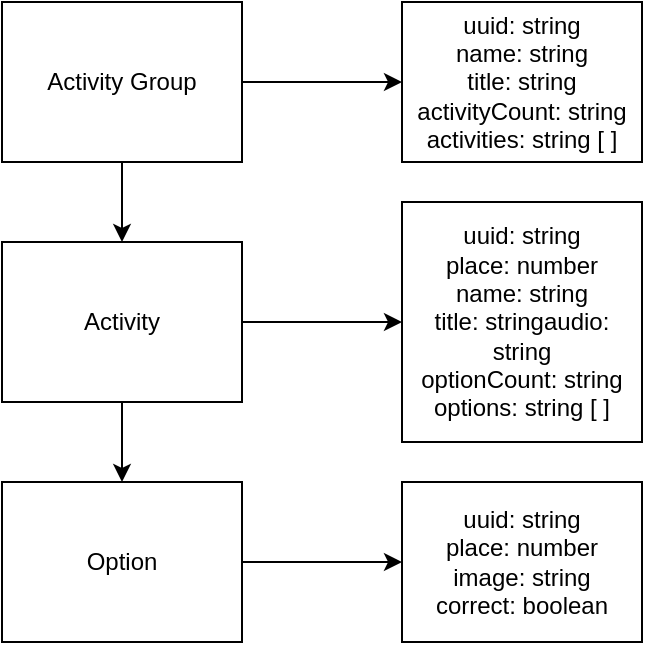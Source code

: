 <mxfile version="15.4.0" type="device" pages="3"><diagram id="gijZ09hW7Y3-so04Rwv1" name="Database"><mxGraphModel dx="1422" dy="822" grid="1" gridSize="10" guides="1" tooltips="1" connect="1" arrows="1" fold="1" page="1" pageScale="1" pageWidth="1169" pageHeight="827" math="0" shadow="0"><root><mxCell id="0"/><mxCell id="1" parent="0"/><mxCell id="Lle6tRlbUTHO6kvzckOB-5" value="" style="edgeStyle=orthogonalEdgeStyle;rounded=0;orthogonalLoop=1;jettySize=auto;html=1;" parent="1" source="Lle6tRlbUTHO6kvzckOB-1" target="Lle6tRlbUTHO6kvzckOB-4" edge="1"><mxGeometry relative="1" as="geometry"/></mxCell><mxCell id="2dVP1_TTYZVAVpl58Tkx-1" style="edgeStyle=orthogonalEdgeStyle;rounded=0;orthogonalLoop=1;jettySize=auto;html=1;exitX=0.5;exitY=1;exitDx=0;exitDy=0;entryX=0.5;entryY=0;entryDx=0;entryDy=0;" parent="1" source="Lle6tRlbUTHO6kvzckOB-1" target="Lle6tRlbUTHO6kvzckOB-2" edge="1"><mxGeometry relative="1" as="geometry"/></mxCell><mxCell id="Lle6tRlbUTHO6kvzckOB-1" value="Activity Group" style="rounded=0;whiteSpace=wrap;html=1;" parent="1" vertex="1"><mxGeometry x="80" y="40" width="120" height="80" as="geometry"/></mxCell><mxCell id="Lle6tRlbUTHO6kvzckOB-7" value="" style="edgeStyle=orthogonalEdgeStyle;rounded=0;orthogonalLoop=1;jettySize=auto;html=1;" parent="1" source="Lle6tRlbUTHO6kvzckOB-2" target="Lle6tRlbUTHO6kvzckOB-6" edge="1"><mxGeometry relative="1" as="geometry"/></mxCell><mxCell id="2dVP1_TTYZVAVpl58Tkx-2" style="edgeStyle=orthogonalEdgeStyle;rounded=0;orthogonalLoop=1;jettySize=auto;html=1;exitX=0.5;exitY=1;exitDx=0;exitDy=0;entryX=0.5;entryY=0;entryDx=0;entryDy=0;" parent="1" source="Lle6tRlbUTHO6kvzckOB-2" target="Lle6tRlbUTHO6kvzckOB-3" edge="1"><mxGeometry relative="1" as="geometry"/></mxCell><mxCell id="Lle6tRlbUTHO6kvzckOB-2" value="Activity" style="rounded=0;whiteSpace=wrap;html=1;" parent="1" vertex="1"><mxGeometry x="80" y="160" width="120" height="80" as="geometry"/></mxCell><mxCell id="Lle6tRlbUTHO6kvzckOB-9" value="" style="edgeStyle=orthogonalEdgeStyle;rounded=0;orthogonalLoop=1;jettySize=auto;html=1;" parent="1" source="Lle6tRlbUTHO6kvzckOB-3" target="Lle6tRlbUTHO6kvzckOB-8" edge="1"><mxGeometry relative="1" as="geometry"/></mxCell><mxCell id="Lle6tRlbUTHO6kvzckOB-3" value="Option" style="rounded=0;whiteSpace=wrap;html=1;" parent="1" vertex="1"><mxGeometry x="80" y="280" width="120" height="80" as="geometry"/></mxCell><mxCell id="Lle6tRlbUTHO6kvzckOB-4" value="uuid: string&lt;br&gt;name: string&lt;br&gt;title: string&lt;br&gt;activityCount: string&lt;br&gt;activities: string [ ]" style="whiteSpace=wrap;html=1;rounded=0;" parent="1" vertex="1"><mxGeometry x="280" y="40" width="120" height="80" as="geometry"/></mxCell><mxCell id="Lle6tRlbUTHO6kvzckOB-6" value="uuid: string&lt;br&gt;place: number&lt;br&gt;name: string&lt;br&gt;title: stringaudio: string&lt;br&gt;optionCount: string&lt;br&gt;options: string [ ]" style="whiteSpace=wrap;html=1;rounded=0;" parent="1" vertex="1"><mxGeometry x="280" y="140" width="120" height="120" as="geometry"/></mxCell><mxCell id="Lle6tRlbUTHO6kvzckOB-8" value="uuid: string&lt;br&gt;place: number&lt;br&gt;image: string&lt;br&gt;correct: boolean" style="whiteSpace=wrap;html=1;rounded=0;" parent="1" vertex="1"><mxGeometry x="280" y="280" width="120" height="80" as="geometry"/></mxCell></root></mxGraphModel></diagram><diagram id="ywX5ONejyWizhltO1I4f" name="Server"><mxGraphModel dx="1185" dy="685" grid="1" gridSize="10" guides="1" tooltips="1" connect="1" arrows="1" fold="1" page="1" pageScale="1" pageWidth="1169" pageHeight="827" math="0" shadow="0"><root><mxCell id="ghVZGvTtzFF2VlNZEsbm-0"/><mxCell id="ghVZGvTtzFF2VlNZEsbm-1" parent="ghVZGvTtzFF2VlNZEsbm-0"/><mxCell id="ghVZGvTtzFF2VlNZEsbm-30" value="" style="rounded=0;whiteSpace=wrap;html=1;" parent="ghVZGvTtzFF2VlNZEsbm-1" vertex="1"><mxGeometry x="450" y="40" width="120" height="1160" as="geometry"/></mxCell><mxCell id="ghVZGvTtzFF2VlNZEsbm-29" value="" style="rounded=0;whiteSpace=wrap;html=1;" parent="ghVZGvTtzFF2VlNZEsbm-1" vertex="1"><mxGeometry x="200" y="40" width="220" height="1160" as="geometry"/></mxCell><mxCell id="ghVZGvTtzFF2VlNZEsbm-28" value="" style="rounded=0;whiteSpace=wrap;html=1;" parent="ghVZGvTtzFF2VlNZEsbm-1" vertex="1"><mxGeometry x="40" y="40" width="120" height="1160" as="geometry"/></mxCell><mxCell id="ghVZGvTtzFF2VlNZEsbm-2" value="Controllers" style="rounded=0;whiteSpace=wrap;html=1;" parent="ghVZGvTtzFF2VlNZEsbm-1" vertex="1"><mxGeometry x="40" y="40" width="120" height="30" as="geometry"/></mxCell><mxCell id="ghVZGvTtzFF2VlNZEsbm-5" value="GET /activity/group/:id" style="edgeStyle=orthogonalEdgeStyle;rounded=0;orthogonalLoop=1;jettySize=auto;html=1;" parent="ghVZGvTtzFF2VlNZEsbm-1" source="ghVZGvTtzFF2VlNZEsbm-3" target="ghVZGvTtzFF2VlNZEsbm-4" edge="1"><mxGeometry x="0.307" y="-10" relative="1" as="geometry"><mxPoint as="offset"/><Array as="points"><mxPoint x="180" y="235"/><mxPoint x="180" y="150"/></Array></mxGeometry></mxCell><mxCell id="ghVZGvTtzFF2VlNZEsbm-24" value="GET /activity/:id" style="edgeStyle=orthogonalEdgeStyle;rounded=0;orthogonalLoop=1;jettySize=auto;html=1;exitX=1;exitY=0.5;exitDx=0;exitDy=0;entryX=0;entryY=0.5;entryDx=0;entryDy=0;" parent="ghVZGvTtzFF2VlNZEsbm-1" source="ghVZGvTtzFF2VlNZEsbm-3" target="ghVZGvTtzFF2VlNZEsbm-12" edge="1"><mxGeometry x="0.161" y="-10" relative="1" as="geometry"><Array as="points"><mxPoint x="180" y="235"/><mxPoint x="180" y="265"/></Array><mxPoint as="offset"/></mxGeometry></mxCell><mxCell id="ghVZGvTtzFF2VlNZEsbm-25" value="Get /activity/newgroup" style="edgeStyle=orthogonalEdgeStyle;rounded=0;orthogonalLoop=1;jettySize=auto;html=1;exitX=1;exitY=0.5;exitDx=0;exitDy=0;entryX=0;entryY=0.5;entryDx=0;entryDy=0;" parent="ghVZGvTtzFF2VlNZEsbm-1" source="ghVZGvTtzFF2VlNZEsbm-3" target="ghVZGvTtzFF2VlNZEsbm-16" edge="1"><mxGeometry x="0.235" y="-10" relative="1" as="geometry"><Array as="points"><mxPoint x="180" y="235"/><mxPoint x="180" y="295"/></Array><mxPoint as="offset"/></mxGeometry></mxCell><mxCell id="ghVZGvTtzFF2VlNZEsbm-26" value="POST /activity/&lt;br&gt;{options, group, &lt;br&gt;precedingactivityid}" style="edgeStyle=orthogonalEdgeStyle;rounded=0;orthogonalLoop=1;jettySize=auto;html=1;exitX=1;exitY=0.5;exitDx=0;exitDy=0;entryX=0;entryY=0.5;entryDx=0;entryDy=0;" parent="ghVZGvTtzFF2VlNZEsbm-1" source="ghVZGvTtzFF2VlNZEsbm-3" target="ghVZGvTtzFF2VlNZEsbm-17" edge="1"><mxGeometry x="0.297" y="-30" relative="1" as="geometry"><Array as="points"><mxPoint x="180" y="235"/><mxPoint x="180" y="325"/></Array><mxPoint as="offset"/></mxGeometry></mxCell><mxCell id="A_rLpmTsfgxqzOEodMOx-23" value="GET /activity/all/:id" style="edgeStyle=orthogonalEdgeStyle;rounded=0;orthogonalLoop=1;jettySize=auto;html=1;exitX=1;exitY=0.5;exitDx=0;exitDy=0;entryX=0;entryY=0.5;entryDx=0;entryDy=0;" parent="ghVZGvTtzFF2VlNZEsbm-1" source="ghVZGvTtzFF2VlNZEsbm-3" target="A_rLpmTsfgxqzOEodMOx-22" edge="1"><mxGeometry x="0.035" y="-15" relative="1" as="geometry"><mxPoint as="offset"/></mxGeometry></mxCell><mxCell id="ghVZGvTtzFF2VlNZEsbm-3" value="Activity" style="rounded=0;whiteSpace=wrap;html=1;" parent="ghVZGvTtzFF2VlNZEsbm-1" vertex="1"><mxGeometry x="40" y="220" width="120" height="30" as="geometry"/></mxCell><mxCell id="A_rLpmTsfgxqzOEodMOx-7" style="edgeStyle=orthogonalEdgeStyle;rounded=0;orthogonalLoop=1;jettySize=auto;html=1;exitX=1;exitY=0.5;exitDx=0;exitDy=0;entryX=0;entryY=0.5;entryDx=0;entryDy=0;" parent="ghVZGvTtzFF2VlNZEsbm-1" source="ghVZGvTtzFF2VlNZEsbm-4" target="A_rLpmTsfgxqzOEodMOx-4" edge="1"><mxGeometry relative="1" as="geometry"/></mxCell><mxCell id="A_rLpmTsfgxqzOEodMOx-10" style="edgeStyle=orthogonalEdgeStyle;rounded=0;orthogonalLoop=1;jettySize=auto;html=1;exitX=1;exitY=0.5;exitDx=0;exitDy=0;entryX=0;entryY=0.5;entryDx=0;entryDy=0;" parent="ghVZGvTtzFF2VlNZEsbm-1" source="ghVZGvTtzFF2VlNZEsbm-4" target="A_rLpmTsfgxqzOEodMOx-8" edge="1"><mxGeometry relative="1" as="geometry"/></mxCell><mxCell id="ghVZGvTtzFF2VlNZEsbm-4" value="Get activity groups&lt;br&gt;OR&lt;br&gt;Get one activity group if id is supplied" style="whiteSpace=wrap;html=1;rounded=0;" parent="ghVZGvTtzFF2VlNZEsbm-1" vertex="1"><mxGeometry x="450" y="80" width="120" height="120" as="geometry"/></mxCell><mxCell id="ghVZGvTtzFF2VlNZEsbm-8" value="GET /option/:optionid" style="edgeStyle=orthogonalEdgeStyle;rounded=0;orthogonalLoop=1;jettySize=auto;html=1;" parent="ghVZGvTtzFF2VlNZEsbm-1" source="ghVZGvTtzFF2VlNZEsbm-6" target="ghVZGvTtzFF2VlNZEsbm-7" edge="1"><mxGeometry x="0.035" y="-10" relative="1" as="geometry"><mxPoint as="offset"/></mxGeometry></mxCell><mxCell id="ghVZGvTtzFF2VlNZEsbm-45" value="GET /option/multi/:activityid" style="edgeStyle=orthogonalEdgeStyle;rounded=0;orthogonalLoop=1;jettySize=auto;html=1;exitX=1;exitY=0.5;exitDx=0;exitDy=0;entryX=0;entryY=0.5;entryDx=0;entryDy=0;" parent="ghVZGvTtzFF2VlNZEsbm-1" source="ghVZGvTtzFF2VlNZEsbm-6" target="ghVZGvTtzFF2VlNZEsbm-42" edge="1"><mxGeometry x="0.125" y="-10" relative="1" as="geometry"><Array as="points"><mxPoint x="180" y="575"/><mxPoint x="180" y="605"/></Array><mxPoint as="offset"/></mxGeometry></mxCell><mxCell id="ghVZGvTtzFF2VlNZEsbm-47" value="POST /option/{optionid,activityid, &lt;br&gt;previousoptionid, fileuuid}" style="edgeStyle=orthogonalEdgeStyle;rounded=0;orthogonalLoop=1;jettySize=auto;html=1;exitX=1;exitY=0.5;exitDx=0;exitDy=0;entryX=0;entryY=0.5;entryDx=0;entryDy=0;" parent="ghVZGvTtzFF2VlNZEsbm-1" source="ghVZGvTtzFF2VlNZEsbm-6" target="ghVZGvTtzFF2VlNZEsbm-46" edge="1"><mxGeometry x="0.257" y="-20" relative="1" as="geometry"><Array as="points"><mxPoint x="180" y="575"/><mxPoint x="180" y="635"/></Array><mxPoint as="offset"/></mxGeometry></mxCell><mxCell id="ghVZGvTtzFF2VlNZEsbm-51" value="GET /option/new/:count" style="edgeStyle=orthogonalEdgeStyle;rounded=0;orthogonalLoop=1;jettySize=auto;html=1;exitX=1;exitY=0.5;exitDx=0;exitDy=0;entryX=0;entryY=0.5;entryDx=0;entryDy=0;" parent="ghVZGvTtzFF2VlNZEsbm-1" source="ghVZGvTtzFF2VlNZEsbm-6" target="ghVZGvTtzFF2VlNZEsbm-50" edge="1"><mxGeometry x="0.3" y="-15" relative="1" as="geometry"><Array as="points"><mxPoint x="180" y="575"/><mxPoint x="180" y="685"/></Array><mxPoint as="offset"/></mxGeometry></mxCell><mxCell id="ghVZGvTtzFF2VlNZEsbm-6" value="Option" style="rounded=0;whiteSpace=wrap;html=1;" parent="ghVZGvTtzFF2VlNZEsbm-1" vertex="1"><mxGeometry x="40" y="560" width="120" height="30" as="geometry"/></mxCell><mxCell id="ghVZGvTtzFF2VlNZEsbm-41" value="" style="edgeStyle=orthogonalEdgeStyle;rounded=0;orthogonalLoop=1;jettySize=auto;html=1;entryX=0;entryY=0.5;entryDx=0;entryDy=0;" parent="ghVZGvTtzFF2VlNZEsbm-1" source="ghVZGvTtzFF2VlNZEsbm-7" target="ghVZGvTtzFF2VlNZEsbm-40" edge="1"><mxGeometry relative="1" as="geometry"/></mxCell><mxCell id="ghVZGvTtzFF2VlNZEsbm-7" value="Get option" style="whiteSpace=wrap;html=1;rounded=0;" parent="ghVZGvTtzFF2VlNZEsbm-1" vertex="1"><mxGeometry x="450" y="565" width="120" height="20" as="geometry"/></mxCell><mxCell id="ghVZGvTtzFF2VlNZEsbm-11" value="/file/:fileid" style="edgeStyle=orthogonalEdgeStyle;rounded=0;orthogonalLoop=1;jettySize=auto;html=1;" parent="ghVZGvTtzFF2VlNZEsbm-1" source="ghVZGvTtzFF2VlNZEsbm-9" target="ghVZGvTtzFF2VlNZEsbm-10" edge="1"><mxGeometry y="-15" relative="1" as="geometry"><mxPoint as="offset"/></mxGeometry></mxCell><mxCell id="wg583iRwdtyd6S1ePnhQ-3" value="POST /file/{[multipart/formdata] file, },&amp;nbsp;" style="edgeStyle=orthogonalEdgeStyle;rounded=0;orthogonalLoop=1;jettySize=auto;html=1;exitX=1;exitY=0.5;exitDx=0;exitDy=0;entryX=0;entryY=0.5;entryDx=0;entryDy=0;" parent="ghVZGvTtzFF2VlNZEsbm-1" source="ghVZGvTtzFF2VlNZEsbm-9" target="wg583iRwdtyd6S1ePnhQ-2" edge="1"><mxGeometry x="0.364" relative="1" as="geometry"><Array as="points"><mxPoint x="180" y="1000"/><mxPoint x="180" y="1150"/></Array><mxPoint as="offset"/></mxGeometry></mxCell><mxCell id="ghVZGvTtzFF2VlNZEsbm-9" value="File" style="rounded=0;whiteSpace=wrap;html=1;" parent="ghVZGvTtzFF2VlNZEsbm-1" vertex="1"><mxGeometry x="40" y="985" width="120" height="30" as="geometry"/></mxCell><mxCell id="wg583iRwdtyd6S1ePnhQ-5" value="" style="edgeStyle=orthogonalEdgeStyle;rounded=0;orthogonalLoop=1;jettySize=auto;html=1;" parent="ghVZGvTtzFF2VlNZEsbm-1" source="ghVZGvTtzFF2VlNZEsbm-10" target="wg583iRwdtyd6S1ePnhQ-4" edge="1"><mxGeometry relative="1" as="geometry"/></mxCell><mxCell id="ghVZGvTtzFF2VlNZEsbm-10" value="Assign uuid and save file with multer&lt;br&gt;THEN&lt;br&gt;Save a file(entity) with filename and uuid" style="whiteSpace=wrap;html=1;rounded=0;" parent="ghVZGvTtzFF2VlNZEsbm-1" vertex="1"><mxGeometry x="450" y="960" width="120" height="80" as="geometry"/></mxCell><mxCell id="ghVZGvTtzFF2VlNZEsbm-15" style="edgeStyle=orthogonalEdgeStyle;rounded=0;orthogonalLoop=1;jettySize=auto;html=1;exitX=1;exitY=0.5;exitDx=0;exitDy=0;entryX=0;entryY=0.5;entryDx=0;entryDy=0;" parent="ghVZGvTtzFF2VlNZEsbm-1" source="ghVZGvTtzFF2VlNZEsbm-12" target="ghVZGvTtzFF2VlNZEsbm-13" edge="1"><mxGeometry relative="1" as="geometry"/></mxCell><mxCell id="ghVZGvTtzFF2VlNZEsbm-12" value="Get activity" style="whiteSpace=wrap;html=1;rounded=0;" parent="ghVZGvTtzFF2VlNZEsbm-1" vertex="1"><mxGeometry x="450" y="270" width="120" height="20" as="geometry"/></mxCell><mxCell id="ghVZGvTtzFF2VlNZEsbm-13" value="Get activity" style="whiteSpace=wrap;html=1;rounded=0;" parent="ghVZGvTtzFF2VlNZEsbm-1" vertex="1"><mxGeometry x="620" y="270" width="120" height="20" as="geometry"/></mxCell><mxCell id="ghVZGvTtzFF2VlNZEsbm-19" style="edgeStyle=orthogonalEdgeStyle;rounded=0;orthogonalLoop=1;jettySize=auto;html=1;exitX=1;exitY=0.5;exitDx=0;exitDy=0;entryX=0;entryY=0.5;entryDx=0;entryDy=0;" parent="ghVZGvTtzFF2VlNZEsbm-1" source="ghVZGvTtzFF2VlNZEsbm-16" target="ghVZGvTtzFF2VlNZEsbm-18" edge="1"><mxGeometry relative="1" as="geometry"/></mxCell><mxCell id="ghVZGvTtzFF2VlNZEsbm-16" value="Set activity group" style="whiteSpace=wrap;html=1;rounded=0;" parent="ghVZGvTtzFF2VlNZEsbm-1" vertex="1"><mxGeometry x="450" y="300" width="120" height="20" as="geometry"/></mxCell><mxCell id="ghVZGvTtzFF2VlNZEsbm-20" style="edgeStyle=orthogonalEdgeStyle;rounded=0;orthogonalLoop=1;jettySize=auto;html=1;exitX=1;exitY=0.5;exitDx=0;exitDy=0;entryX=0;entryY=0.5;entryDx=0;entryDy=0;" parent="ghVZGvTtzFF2VlNZEsbm-1" source="ghVZGvTtzFF2VlNZEsbm-17" target="ghVZGvTtzFF2VlNZEsbm-36" edge="1"><mxGeometry relative="1" as="geometry"/></mxCell><mxCell id="ghVZGvTtzFF2VlNZEsbm-17" value="Set activity" style="whiteSpace=wrap;html=1;rounded=0;" parent="ghVZGvTtzFF2VlNZEsbm-1" vertex="1"><mxGeometry x="450" y="330" width="120" height="20" as="geometry"/></mxCell><mxCell id="ghVZGvTtzFF2VlNZEsbm-34" style="edgeStyle=orthogonalEdgeStyle;rounded=0;orthogonalLoop=1;jettySize=auto;html=1;exitX=1;exitY=0.5;exitDx=0;exitDy=0;entryX=0;entryY=0.5;entryDx=0;entryDy=0;" parent="ghVZGvTtzFF2VlNZEsbm-1" source="ghVZGvTtzFF2VlNZEsbm-18" target="ghVZGvTtzFF2VlNZEsbm-33" edge="1"><mxGeometry relative="1" as="geometry"><Array as="points"><mxPoint x="740" y="305"/></Array></mxGeometry></mxCell><mxCell id="ghVZGvTtzFF2VlNZEsbm-18" value="Set activity group" style="whiteSpace=wrap;html=1;rounded=0;" parent="ghVZGvTtzFF2VlNZEsbm-1" vertex="1"><mxGeometry x="620" y="300" width="120" height="20" as="geometry"/></mxCell><mxCell id="ghVZGvTtzFF2VlNZEsbm-21" value="Controller Actions" style="rounded=0;whiteSpace=wrap;html=1;" parent="ghVZGvTtzFF2VlNZEsbm-1" vertex="1"><mxGeometry x="450" y="40" width="120" height="30" as="geometry"/></mxCell><mxCell id="ghVZGvTtzFF2VlNZEsbm-27" value="Endpoint" style="rounded=0;whiteSpace=wrap;html=1;" parent="ghVZGvTtzFF2VlNZEsbm-1" vertex="1"><mxGeometry x="200" y="40" width="220" height="30" as="geometry"/></mxCell><mxCell id="ghVZGvTtzFF2VlNZEsbm-31" value="find activity group/s and return" style="whiteSpace=wrap;html=1;rounded=0;" parent="ghVZGvTtzFF2VlNZEsbm-1" vertex="1"><mxGeometry x="790" y="140" width="120" height="40" as="geometry"/></mxCell><mxCell id="ghVZGvTtzFF2VlNZEsbm-33" value="save new activity group with no activities" style="whiteSpace=wrap;html=1;rounded=0;" parent="ghVZGvTtzFF2VlNZEsbm-1" vertex="1"><mxGeometry x="790" y="280" width="180" height="50" as="geometry"/></mxCell><mxCell id="ghVZGvTtzFF2VlNZEsbm-39" value="" style="edgeStyle=orthogonalEdgeStyle;rounded=0;orthogonalLoop=1;jettySize=auto;html=1;" parent="ghVZGvTtzFF2VlNZEsbm-1" source="ghVZGvTtzFF2VlNZEsbm-36" target="ghVZGvTtzFF2VlNZEsbm-38" edge="1"><mxGeometry relative="1" as="geometry"/></mxCell><mxCell id="ghVZGvTtzFF2VlNZEsbm-36" value="Set activity" style="whiteSpace=wrap;html=1;rounded=0;" parent="ghVZGvTtzFF2VlNZEsbm-1" vertex="1"><mxGeometry x="620" y="330" width="120" height="20" as="geometry"/></mxCell><mxCell id="ghVZGvTtzFF2VlNZEsbm-38" value="save new activity with assigned place&lt;br&gt;THEN&lt;br&gt;change succeeding activity place with new activity id&lt;br&gt;THEN&lt;br&gt;add activity to activity group" style="whiteSpace=wrap;html=1;rounded=0;" parent="ghVZGvTtzFF2VlNZEsbm-1" vertex="1"><mxGeometry x="610" y="390" width="290" height="80" as="geometry"/></mxCell><mxCell id="ghVZGvTtzFF2VlNZEsbm-40" value="Get and return single option" style="whiteSpace=wrap;html=1;rounded=0;" parent="ghVZGvTtzFF2VlNZEsbm-1" vertex="1"><mxGeometry x="650" y="515" width="120" height="40" as="geometry"/></mxCell><mxCell id="ghVZGvTtzFF2VlNZEsbm-44" style="edgeStyle=orthogonalEdgeStyle;rounded=0;orthogonalLoop=1;jettySize=auto;html=1;exitX=1;exitY=0.5;exitDx=0;exitDy=0;entryX=0;entryY=0.5;entryDx=0;entryDy=0;" parent="ghVZGvTtzFF2VlNZEsbm-1" source="ghVZGvTtzFF2VlNZEsbm-42" target="ghVZGvTtzFF2VlNZEsbm-43" edge="1"><mxGeometry relative="1" as="geometry"/></mxCell><mxCell id="ghVZGvTtzFF2VlNZEsbm-42" value="Get options" style="whiteSpace=wrap;html=1;rounded=0;" parent="ghVZGvTtzFF2VlNZEsbm-1" vertex="1"><mxGeometry x="450" y="595" width="120" height="20" as="geometry"/></mxCell><mxCell id="ghVZGvTtzFF2VlNZEsbm-43" value="Get and return all options for an activity" style="whiteSpace=wrap;html=1;rounded=0;" parent="ghVZGvTtzFF2VlNZEsbm-1" vertex="1"><mxGeometry x="650" y="565" width="120" height="40" as="geometry"/></mxCell><mxCell id="ghVZGvTtzFF2VlNZEsbm-49" style="edgeStyle=orthogonalEdgeStyle;rounded=0;orthogonalLoop=1;jettySize=auto;html=1;exitX=1;exitY=0.5;exitDx=0;exitDy=0;" parent="ghVZGvTtzFF2VlNZEsbm-1" source="ghVZGvTtzFF2VlNZEsbm-46" target="ghVZGvTtzFF2VlNZEsbm-48" edge="1"><mxGeometry relative="1" as="geometry"/></mxCell><mxCell id="ghVZGvTtzFF2VlNZEsbm-46" value="Set option" style="whiteSpace=wrap;html=1;rounded=0;" parent="ghVZGvTtzFF2VlNZEsbm-1" vertex="1"><mxGeometry x="450" y="625" width="120" height="20" as="geometry"/></mxCell><mxCell id="ghVZGvTtzFF2VlNZEsbm-48" value="Save new option and return id" style="whiteSpace=wrap;html=1;rounded=0;" parent="ghVZGvTtzFF2VlNZEsbm-1" vertex="1"><mxGeometry x="650" y="615" width="120" height="40" as="geometry"/></mxCell><mxCell id="wg583iRwdtyd6S1ePnhQ-1" style="edgeStyle=orthogonalEdgeStyle;rounded=0;orthogonalLoop=1;jettySize=auto;html=1;exitX=1;exitY=0.5;exitDx=0;exitDy=0;entryX=0;entryY=0.5;entryDx=0;entryDy=0;" parent="ghVZGvTtzFF2VlNZEsbm-1" source="ghVZGvTtzFF2VlNZEsbm-50" target="wg583iRwdtyd6S1ePnhQ-0" edge="1"><mxGeometry relative="1" as="geometry"/></mxCell><mxCell id="ghVZGvTtzFF2VlNZEsbm-50" value="Set options" style="whiteSpace=wrap;html=1;rounded=0;" parent="ghVZGvTtzFF2VlNZEsbm-1" vertex="1"><mxGeometry x="450" y="675" width="120" height="20" as="geometry"/></mxCell><mxCell id="wg583iRwdtyd6S1ePnhQ-0" value="Save new options and return id [ ]" style="whiteSpace=wrap;html=1;rounded=0;" parent="ghVZGvTtzFF2VlNZEsbm-1" vertex="1"><mxGeometry x="650" y="665" width="120" height="40" as="geometry"/></mxCell><mxCell id="wg583iRwdtyd6S1ePnhQ-2" value="Set a file" style="whiteSpace=wrap;html=1;rounded=0;" parent="ghVZGvTtzFF2VlNZEsbm-1" vertex="1"><mxGeometry x="450" y="1135" width="120" height="30" as="geometry"/></mxCell><mxCell id="wg583iRwdtyd6S1ePnhQ-4" value="Save filename and return uuid" style="whiteSpace=wrap;html=1;rounded=0;" parent="ghVZGvTtzFF2VlNZEsbm-1" vertex="1"><mxGeometry x="650" y="1065" width="120" height="50" as="geometry"/></mxCell><mxCell id="MDWm7UI1ekQ7t6-V_FUe-2" value="" style="edgeStyle=orthogonalEdgeStyle;rounded=0;orthogonalLoop=1;jettySize=auto;html=1;entryX=0;entryY=0.5;entryDx=0;entryDy=0;" parent="ghVZGvTtzFF2VlNZEsbm-1" source="MDWm7UI1ekQ7t6-V_FUe-0" target="MDWm7UI1ekQ7t6-V_FUe-1" edge="1"><mxGeometry relative="1" as="geometry"/></mxCell><mxCell id="MDWm7UI1ekQ7t6-V_FUe-0" value="Get Activity Groups" style="whiteSpace=wrap;html=1;" parent="ghVZGvTtzFF2VlNZEsbm-1" vertex="1"><mxGeometry x="1200" y="100" width="120" height="40" as="geometry"/></mxCell><mxCell id="A_rLpmTsfgxqzOEodMOx-3" value="" style="edgeStyle=orthogonalEdgeStyle;rounded=0;orthogonalLoop=1;jettySize=auto;html=1;" parent="ghVZGvTtzFF2VlNZEsbm-1" source="MDWm7UI1ekQ7t6-V_FUe-1" target="A_rLpmTsfgxqzOEodMOx-2" edge="1"><mxGeometry relative="1" as="geometry"/></mxCell><mxCell id="MDWm7UI1ekQ7t6-V_FUe-1" value="" style="whiteSpace=wrap;html=1;" parent="ghVZGvTtzFF2VlNZEsbm-1" vertex="1"><mxGeometry x="1401" y="100" width="280" height="40" as="geometry"/></mxCell><mxCell id="A_rLpmTsfgxqzOEodMOx-0" value="Client" style="whiteSpace=wrap;html=1;fontStyle=1" parent="ghVZGvTtzFF2VlNZEsbm-1" vertex="1"><mxGeometry x="1400" y="40" width="280" height="40" as="geometry"/></mxCell><mxCell id="A_rLpmTsfgxqzOEodMOx-1" value="Server" style="whiteSpace=wrap;html=1;fontStyle=1" parent="ghVZGvTtzFF2VlNZEsbm-1" vertex="1"><mxGeometry x="1720" y="40" width="280" height="40" as="geometry"/></mxCell><mxCell id="A_rLpmTsfgxqzOEodMOx-11" style="edgeStyle=orthogonalEdgeStyle;rounded=0;orthogonalLoop=1;jettySize=auto;html=1;exitX=0.5;exitY=1;exitDx=0;exitDy=0;entryX=0.5;entryY=1;entryDx=0;entryDy=0;" parent="ghVZGvTtzFF2VlNZEsbm-1" source="A_rLpmTsfgxqzOEodMOx-2" target="MDWm7UI1ekQ7t6-V_FUe-1" edge="1"><mxGeometry relative="1" as="geometry"/></mxCell><mxCell id="A_rLpmTsfgxqzOEodMOx-31" style="edgeStyle=orthogonalEdgeStyle;rounded=0;orthogonalLoop=1;jettySize=auto;html=1;exitX=1;exitY=0.5;exitDx=0;exitDy=0;entryX=0;entryY=0.5;entryDx=0;entryDy=0;" parent="ghVZGvTtzFF2VlNZEsbm-1" source="A_rLpmTsfgxqzOEodMOx-2" target="A_rLpmTsfgxqzOEodMOx-29" edge="1"><mxGeometry relative="1" as="geometry"/></mxCell><mxCell id="A_rLpmTsfgxqzOEodMOx-2" value="/activity/group/:id" style="whiteSpace=wrap;html=1;" parent="ghVZGvTtzFF2VlNZEsbm-1" vertex="1"><mxGeometry x="1721" y="100" width="280" height="40" as="geometry"/></mxCell><mxCell id="A_rLpmTsfgxqzOEodMOx-6" style="edgeStyle=orthogonalEdgeStyle;rounded=0;orthogonalLoop=1;jettySize=auto;html=1;exitX=1;exitY=0.5;exitDx=0;exitDy=0;entryX=0;entryY=0.5;entryDx=0;entryDy=0;" parent="ghVZGvTtzFF2VlNZEsbm-1" source="A_rLpmTsfgxqzOEodMOx-4" target="ghVZGvTtzFF2VlNZEsbm-31" edge="1"><mxGeometry relative="1" as="geometry"/></mxCell><mxCell id="A_rLpmTsfgxqzOEodMOx-4" value="Get activity groups&lt;br&gt;" style="whiteSpace=wrap;html=1;rounded=0;" parent="ghVZGvTtzFF2VlNZEsbm-1" vertex="1"><mxGeometry x="620" y="125" width="120" height="30" as="geometry"/></mxCell><mxCell id="A_rLpmTsfgxqzOEodMOx-9" style="edgeStyle=orthogonalEdgeStyle;rounded=0;orthogonalLoop=1;jettySize=auto;html=1;exitX=1;exitY=0.5;exitDx=0;exitDy=0;entryX=0;entryY=0.5;entryDx=0;entryDy=0;" parent="ghVZGvTtzFF2VlNZEsbm-1" source="A_rLpmTsfgxqzOEodMOx-8" target="ghVZGvTtzFF2VlNZEsbm-31" edge="1"><mxGeometry relative="1" as="geometry"/></mxCell><mxCell id="A_rLpmTsfgxqzOEodMOx-8" value="Get activity group" style="whiteSpace=wrap;html=1;rounded=0;" parent="ghVZGvTtzFF2VlNZEsbm-1" vertex="1"><mxGeometry x="620" y="165" width="120" height="30" as="geometry"/></mxCell><mxCell id="A_rLpmTsfgxqzOEodMOx-18" style="edgeStyle=orthogonalEdgeStyle;rounded=0;orthogonalLoop=1;jettySize=auto;html=1;exitX=1;exitY=0.5;exitDx=0;exitDy=0;entryX=0;entryY=0.5;entryDx=0;entryDy=0;" parent="ghVZGvTtzFF2VlNZEsbm-1" source="A_rLpmTsfgxqzOEodMOx-12" target="A_rLpmTsfgxqzOEodMOx-17" edge="1"><mxGeometry relative="1" as="geometry"/></mxCell><mxCell id="A_rLpmTsfgxqzOEodMOx-12" value="Get Activities" style="whiteSpace=wrap;html=1;" parent="ghVZGvTtzFF2VlNZEsbm-1" vertex="1"><mxGeometry x="1200" y="240" width="120" height="40" as="geometry"/></mxCell><mxCell id="A_rLpmTsfgxqzOEodMOx-14" style="edgeStyle=orthogonalEdgeStyle;rounded=0;orthogonalLoop=1;jettySize=auto;html=1;exitX=0.5;exitY=1;exitDx=0;exitDy=0;entryX=0.5;entryY=0;entryDx=0;entryDy=0;" parent="ghVZGvTtzFF2VlNZEsbm-1" source="A_rLpmTsfgxqzOEodMOx-13" target="A_rLpmTsfgxqzOEodMOx-12" edge="1"><mxGeometry relative="1" as="geometry"/></mxCell><mxCell id="A_rLpmTsfgxqzOEodMOx-13" value="Select Group" style="whiteSpace=wrap;html=1;" parent="ghVZGvTtzFF2VlNZEsbm-1" vertex="1"><mxGeometry x="1200" y="180" width="120" height="40" as="geometry"/></mxCell><mxCell id="A_rLpmTsfgxqzOEodMOx-34" style="edgeStyle=orthogonalEdgeStyle;rounded=0;orthogonalLoop=1;jettySize=auto;html=1;exitX=1;exitY=0.5;exitDx=0;exitDy=0;entryX=0;entryY=0.5;entryDx=0;entryDy=0;" parent="ghVZGvTtzFF2VlNZEsbm-1" source="A_rLpmTsfgxqzOEodMOx-17" target="A_rLpmTsfgxqzOEodMOx-19" edge="1"><mxGeometry relative="1" as="geometry"/></mxCell><mxCell id="A_rLpmTsfgxqzOEodMOx-17" value="" style="whiteSpace=wrap;html=1;" parent="ghVZGvTtzFF2VlNZEsbm-1" vertex="1"><mxGeometry x="1400" y="240" width="280" height="40" as="geometry"/></mxCell><mxCell id="A_rLpmTsfgxqzOEodMOx-35" style="edgeStyle=orthogonalEdgeStyle;rounded=0;orthogonalLoop=1;jettySize=auto;html=1;exitX=1;exitY=0.5;exitDx=0;exitDy=0;entryX=0;entryY=0.5;entryDx=0;entryDy=0;" parent="ghVZGvTtzFF2VlNZEsbm-1" source="A_rLpmTsfgxqzOEodMOx-19" target="A_rLpmTsfgxqzOEodMOx-33" edge="1"><mxGeometry relative="1" as="geometry"/></mxCell><mxCell id="A_rLpmTsfgxqzOEodMOx-19" value="/activity/all/:id" style="whiteSpace=wrap;html=1;" parent="ghVZGvTtzFF2VlNZEsbm-1" vertex="1"><mxGeometry x="1720" y="240" width="280" height="40" as="geometry"/></mxCell><mxCell id="A_rLpmTsfgxqzOEodMOx-26" style="edgeStyle=orthogonalEdgeStyle;rounded=0;orthogonalLoop=1;jettySize=auto;html=1;exitX=1;exitY=0.5;exitDx=0;exitDy=0;entryX=0;entryY=0.5;entryDx=0;entryDy=0;" parent="ghVZGvTtzFF2VlNZEsbm-1" source="A_rLpmTsfgxqzOEodMOx-22" target="A_rLpmTsfgxqzOEodMOx-25" edge="1"><mxGeometry relative="1" as="geometry"/></mxCell><mxCell id="A_rLpmTsfgxqzOEodMOx-22" value="Get all activities for an activity group" style="whiteSpace=wrap;html=1;rounded=0;" parent="ghVZGvTtzFF2VlNZEsbm-1" vertex="1"><mxGeometry x="450" y="210" width="120" height="50" as="geometry"/></mxCell><mxCell id="A_rLpmTsfgxqzOEodMOx-25" value="Find and return all activities for activity group" style="whiteSpace=wrap;html=1;rounded=0;" parent="ghVZGvTtzFF2VlNZEsbm-1" vertex="1"><mxGeometry x="620" y="210" width="120" height="50" as="geometry"/></mxCell><mxCell id="A_rLpmTsfgxqzOEodMOx-28" value="DB" style="whiteSpace=wrap;html=1;fontStyle=1" parent="ghVZGvTtzFF2VlNZEsbm-1" vertex="1"><mxGeometry x="2040" y="40" width="280" height="40" as="geometry"/></mxCell><mxCell id="A_rLpmTsfgxqzOEodMOx-32" style="edgeStyle=orthogonalEdgeStyle;rounded=0;orthogonalLoop=1;jettySize=auto;html=1;exitX=0.5;exitY=1;exitDx=0;exitDy=0;entryX=0.75;entryY=1;entryDx=0;entryDy=0;" parent="ghVZGvTtzFF2VlNZEsbm-1" source="A_rLpmTsfgxqzOEodMOx-29" target="A_rLpmTsfgxqzOEodMOx-2" edge="1"><mxGeometry relative="1" as="geometry"/></mxCell><mxCell id="A_rLpmTsfgxqzOEodMOx-29" value="find all in activity group entity" style="whiteSpace=wrap;html=1;" parent="ghVZGvTtzFF2VlNZEsbm-1" vertex="1"><mxGeometry x="2041" y="100" width="280" height="40" as="geometry"/></mxCell><mxCell id="A_rLpmTsfgxqzOEodMOx-38" value="activity IDs" style="edgeStyle=orthogonalEdgeStyle;rounded=0;orthogonalLoop=1;jettySize=auto;html=1;exitX=0.5;exitY=1;exitDx=0;exitDy=0;entryX=0.5;entryY=0;entryDx=0;entryDy=0;" parent="ghVZGvTtzFF2VlNZEsbm-1" source="A_rLpmTsfgxqzOEodMOx-33" target="A_rLpmTsfgxqzOEodMOx-37" edge="1"><mxGeometry relative="1" as="geometry"/></mxCell><mxCell id="A_rLpmTsfgxqzOEodMOx-33" value="find all activities in activity group" style="whiteSpace=wrap;html=1;" parent="ghVZGvTtzFF2VlNZEsbm-1" vertex="1"><mxGeometry x="2040" y="240" width="280" height="40" as="geometry"/></mxCell><mxCell id="A_rLpmTsfgxqzOEodMOx-40" value="" style="edgeStyle=orthogonalEdgeStyle;rounded=0;orthogonalLoop=1;jettySize=auto;html=1;" parent="ghVZGvTtzFF2VlNZEsbm-1" source="A_rLpmTsfgxqzOEodMOx-37" target="A_rLpmTsfgxqzOEodMOx-39" edge="1"><mxGeometry relative="1" as="geometry"/></mxCell><mxCell id="A_rLpmTsfgxqzOEodMOx-37" value="get options for the activities" style="whiteSpace=wrap;html=1;" parent="ghVZGvTtzFF2VlNZEsbm-1" vertex="1"><mxGeometry x="1720" y="330" width="280" height="40" as="geometry"/></mxCell><mxCell id="A_rLpmTsfgxqzOEodMOx-42" value="options" style="edgeStyle=orthogonalEdgeStyle;rounded=0;orthogonalLoop=1;jettySize=auto;html=1;exitX=0.5;exitY=1;exitDx=0;exitDy=0;" parent="ghVZGvTtzFF2VlNZEsbm-1" source="A_rLpmTsfgxqzOEodMOx-39" target="A_rLpmTsfgxqzOEodMOx-41" edge="1"><mxGeometry relative="1" as="geometry"/></mxCell><mxCell id="A_rLpmTsfgxqzOEodMOx-39" value="find the options for the activities" style="whiteSpace=wrap;html=1;" parent="ghVZGvTtzFF2VlNZEsbm-1" vertex="1"><mxGeometry x="2041" y="330" width="280" height="40" as="geometry"/></mxCell><mxCell id="A_rLpmTsfgxqzOEodMOx-43" style="edgeStyle=orthogonalEdgeStyle;rounded=0;orthogonalLoop=1;jettySize=auto;html=1;exitX=0;exitY=0.5;exitDx=0;exitDy=0;entryX=0.5;entryY=1;entryDx=0;entryDy=0;" parent="ghVZGvTtzFF2VlNZEsbm-1" source="A_rLpmTsfgxqzOEodMOx-41" target="A_rLpmTsfgxqzOEodMOx-17" edge="1"><mxGeometry relative="1" as="geometry"/></mxCell><mxCell id="A_rLpmTsfgxqzOEodMOx-41" value="return activities with options included" style="whiteSpace=wrap;html=1;" parent="ghVZGvTtzFF2VlNZEsbm-1" vertex="1"><mxGeometry x="1720" y="420" width="280" height="40" as="geometry"/></mxCell><mxCell id="A_rLpmTsfgxqzOEodMOx-48" style="edgeStyle=orthogonalEdgeStyle;rounded=0;orthogonalLoop=1;jettySize=auto;html=1;exitX=1;exitY=0.5;exitDx=0;exitDy=0;entryX=0;entryY=0.5;entryDx=0;entryDy=0;" parent="ghVZGvTtzFF2VlNZEsbm-1" source="A_rLpmTsfgxqzOEodMOx-46" target="A_rLpmTsfgxqzOEodMOx-47" edge="1"><mxGeometry relative="1" as="geometry"/></mxCell><mxCell id="A_rLpmTsfgxqzOEodMOx-46" value="Make a new activity group" style="whiteSpace=wrap;html=1;" parent="ghVZGvTtzFF2VlNZEsbm-1" vertex="1"><mxGeometry x="1200" y="490" width="120" height="40" as="geometry"/></mxCell><mxCell id="A_rLpmTsfgxqzOEodMOx-50" value="" style="edgeStyle=orthogonalEdgeStyle;rounded=0;orthogonalLoop=1;jettySize=auto;html=1;" parent="ghVZGvTtzFF2VlNZEsbm-1" source="A_rLpmTsfgxqzOEodMOx-47" edge="1"><mxGeometry relative="1" as="geometry"><mxPoint x="1720" y="510" as="targetPoint"/></mxGeometry></mxCell><mxCell id="A_rLpmTsfgxqzOEodMOx-47" value="" style="whiteSpace=wrap;html=1;" parent="ghVZGvTtzFF2VlNZEsbm-1" vertex="1"><mxGeometry x="1400" y="490" width="280" height="40" as="geometry"/></mxCell><mxCell id="A_rLpmTsfgxqzOEodMOx-59" value="" style="edgeStyle=orthogonalEdgeStyle;rounded=0;orthogonalLoop=1;jettySize=auto;html=1;exitX=0;exitY=0.5;exitDx=0;exitDy=0;" parent="ghVZGvTtzFF2VlNZEsbm-1" source="A_rLpmTsfgxqzOEodMOx-58" target="A_rLpmTsfgxqzOEodMOx-47" edge="1"><mxGeometry relative="1" as="geometry"/></mxCell><mxCell id="A_rLpmTsfgxqzOEodMOx-61" value="activity group id" style="edgeStyle=orthogonalEdgeStyle;rounded=0;orthogonalLoop=1;jettySize=auto;html=1;exitX=0.5;exitY=1;exitDx=0;exitDy=0;entryX=0.5;entryY=0;entryDx=0;entryDy=0;" parent="ghVZGvTtzFF2VlNZEsbm-1" source="A_rLpmTsfgxqzOEodMOx-58" target="A_rLpmTsfgxqzOEodMOx-60" edge="1"><mxGeometry relative="1" as="geometry"/></mxCell><mxCell id="A_rLpmTsfgxqzOEodMOx-58" value="/activity/newgroup" style="whiteSpace=wrap;html=1;" parent="ghVZGvTtzFF2VlNZEsbm-1" vertex="1"><mxGeometry x="1720" y="490" width="280" height="40" as="geometry"/></mxCell><mxCell id="A_rLpmTsfgxqzOEodMOx-63" style="edgeStyle=orthogonalEdgeStyle;rounded=0;orthogonalLoop=1;jettySize=auto;html=1;exitX=1;exitY=0.5;exitDx=0;exitDy=0;entryX=0;entryY=0.5;entryDx=0;entryDy=0;" parent="ghVZGvTtzFF2VlNZEsbm-1" source="A_rLpmTsfgxqzOEodMOx-60" target="A_rLpmTsfgxqzOEodMOx-62" edge="1"><mxGeometry relative="1" as="geometry"/></mxCell><mxCell id="A_rLpmTsfgxqzOEodMOx-60" value="Use activity group id to make a new activity" style="whiteSpace=wrap;html=1;" parent="ghVZGvTtzFF2VlNZEsbm-1" vertex="1"><mxGeometry x="1400" y="570" width="280" height="40" as="geometry"/></mxCell><mxCell id="A_rLpmTsfgxqzOEodMOx-64" value="activity id" style="edgeStyle=orthogonalEdgeStyle;rounded=0;orthogonalLoop=1;jettySize=auto;html=1;exitX=0.5;exitY=1;exitDx=0;exitDy=0;entryX=0.5;entryY=0;entryDx=0;entryDy=0;" parent="ghVZGvTtzFF2VlNZEsbm-1" source="A_rLpmTsfgxqzOEodMOx-62" target="A_rLpmTsfgxqzOEodMOx-65" edge="1"><mxGeometry relative="1" as="geometry"><mxPoint x="1540" y="650" as="targetPoint"/></mxGeometry></mxCell><mxCell id="A_rLpmTsfgxqzOEodMOx-62" value="/activity/" style="whiteSpace=wrap;html=1;" parent="ghVZGvTtzFF2VlNZEsbm-1" vertex="1"><mxGeometry x="1720" y="570" width="280" height="40" as="geometry"/></mxCell><mxCell id="A_rLpmTsfgxqzOEodMOx-71" style="edgeStyle=orthogonalEdgeStyle;rounded=0;orthogonalLoop=1;jettySize=auto;html=1;exitX=1;exitY=0.5;exitDx=0;exitDy=0;entryX=0;entryY=0.5;entryDx=0;entryDy=0;" parent="ghVZGvTtzFF2VlNZEsbm-1" source="A_rLpmTsfgxqzOEodMOx-65" target="A_rLpmTsfgxqzOEodMOx-67" edge="1"><mxGeometry relative="1" as="geometry"/></mxCell><mxCell id="A_rLpmTsfgxqzOEodMOx-65" value="Use activity id to make 2 new options" style="whiteSpace=wrap;html=1;" parent="ghVZGvTtzFF2VlNZEsbm-1" vertex="1"><mxGeometry x="1400" y="650" width="280" height="40" as="geometry"/></mxCell><mxCell id="A_rLpmTsfgxqzOEodMOx-69" value="optionid []" style="edgeStyle=orthogonalEdgeStyle;rounded=0;orthogonalLoop=1;jettySize=auto;html=1;exitX=0.5;exitY=1;exitDx=0;exitDy=0;entryX=0.5;entryY=1;entryDx=0;entryDy=0;" parent="ghVZGvTtzFF2VlNZEsbm-1" source="A_rLpmTsfgxqzOEodMOx-67" target="A_rLpmTsfgxqzOEodMOx-65" edge="1"><mxGeometry relative="1" as="geometry"/></mxCell><mxCell id="A_rLpmTsfgxqzOEodMOx-67" value="/option/multi" style="whiteSpace=wrap;html=1;" parent="ghVZGvTtzFF2VlNZEsbm-1" vertex="1"><mxGeometry x="1720" y="650" width="280" height="40" as="geometry"/></mxCell></root></mxGraphModel></diagram><diagram id="BAADGm5m3-rCNThkh2Iz" name="Page-3"><mxGraphModel dx="1422" dy="822" grid="1" gridSize="10" guides="1" tooltips="1" connect="1" arrows="1" fold="1" page="1" pageScale="1" pageWidth="1169" pageHeight="827" math="0" shadow="0"><root><mxCell id="NAj6fqqzM39h5AJIiOba-0"/><mxCell id="NAj6fqqzM39h5AJIiOba-1" parent="NAj6fqqzM39h5AJIiOba-0"/></root></mxGraphModel></diagram></mxfile>
